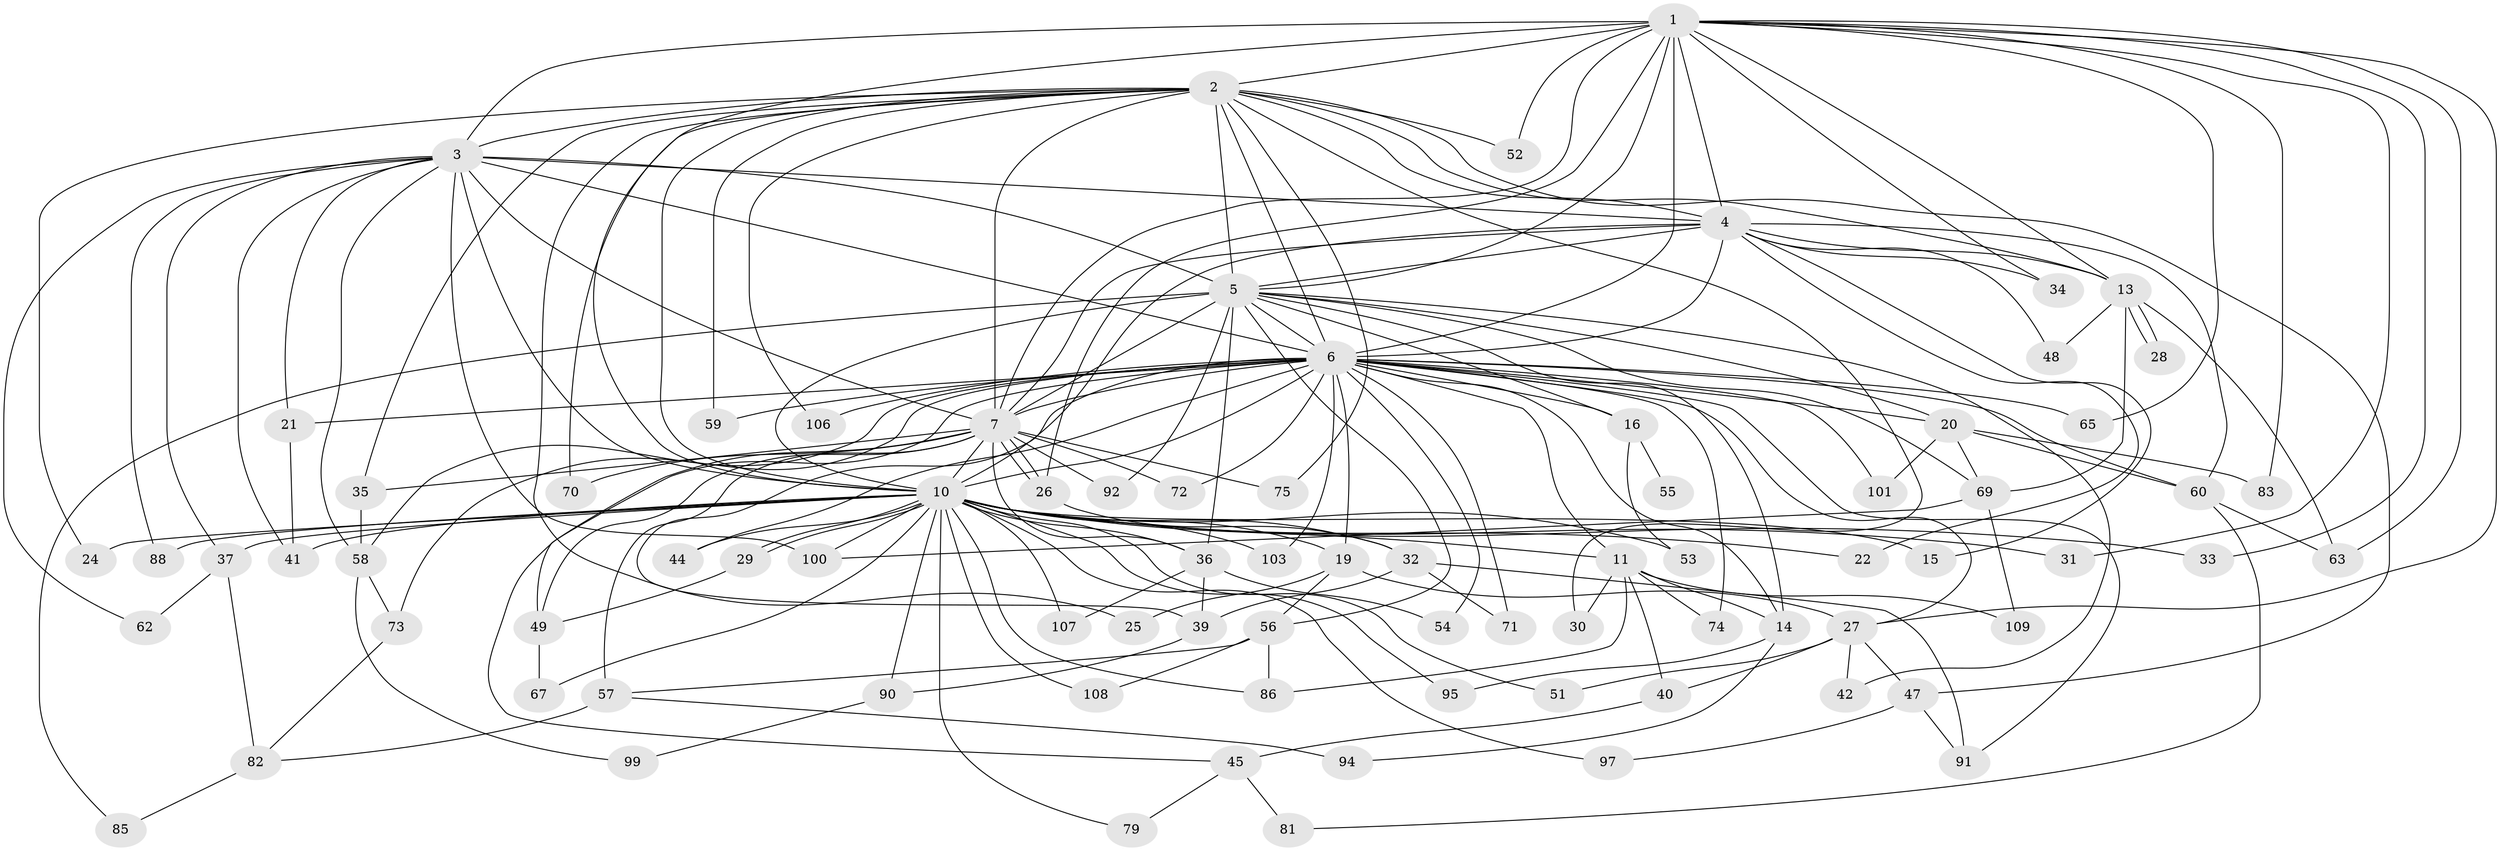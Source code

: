 // original degree distribution, {20: 0.01834862385321101, 14: 0.009174311926605505, 16: 0.01834862385321101, 15: 0.009174311926605505, 18: 0.009174311926605505, 22: 0.009174311926605505, 21: 0.009174311926605505, 40: 0.009174311926605505, 6: 0.027522935779816515, 5: 0.08256880733944955, 8: 0.009174311926605505, 2: 0.5412844036697247, 4: 0.09174311926605505, 3: 0.14678899082568808, 7: 0.009174311926605505}
// Generated by graph-tools (version 1.1) at 2025/41/03/06/25 10:41:36]
// undirected, 82 vertices, 191 edges
graph export_dot {
graph [start="1"]
  node [color=gray90,style=filled];
  1 [super="+98"];
  2 [super="+9"];
  3 [super="+105"];
  4 [super="+102"];
  5 [super="+18"];
  6 [super="+8"];
  7 [super="+23"];
  10 [super="+17"];
  11 [super="+12"];
  13;
  14;
  15;
  16 [super="+38"];
  19;
  20 [super="+68"];
  21;
  22;
  24;
  25;
  26 [super="+46"];
  27 [super="+50"];
  28;
  29 [super="+80"];
  30;
  31;
  32;
  33;
  34;
  35;
  36 [super="+43"];
  37 [super="+76"];
  39 [super="+77"];
  40;
  41 [super="+93"];
  42;
  44;
  45;
  47;
  48;
  49 [super="+66"];
  51;
  52;
  53;
  54;
  55;
  56 [super="+89"];
  57 [super="+61"];
  58 [super="+96"];
  59;
  60 [super="+78"];
  62;
  63 [super="+64"];
  65;
  67;
  69 [super="+84"];
  70;
  71;
  72;
  73;
  74;
  75;
  79;
  81;
  82 [super="+87"];
  83;
  85;
  86;
  88;
  90;
  91 [super="+104"];
  92;
  94;
  95;
  97;
  99;
  100;
  101;
  103;
  106;
  107;
  108;
  109;
  1 -- 2 [weight=2];
  1 -- 3;
  1 -- 4;
  1 -- 5;
  1 -- 6 [weight=2];
  1 -- 7;
  1 -- 10;
  1 -- 13;
  1 -- 27;
  1 -- 31;
  1 -- 33;
  1 -- 34;
  1 -- 52;
  1 -- 63;
  1 -- 65;
  1 -- 83;
  1 -- 26 [weight=2];
  2 -- 3 [weight=2];
  2 -- 4 [weight=2];
  2 -- 5 [weight=2];
  2 -- 6 [weight=4];
  2 -- 7 [weight=3];
  2 -- 10 [weight=2];
  2 -- 24;
  2 -- 35;
  2 -- 47;
  2 -- 70;
  2 -- 106;
  2 -- 75;
  2 -- 13;
  2 -- 52;
  2 -- 25;
  2 -- 59;
  2 -- 30;
  3 -- 4;
  3 -- 5;
  3 -- 6 [weight=2];
  3 -- 7;
  3 -- 10;
  3 -- 21;
  3 -- 37;
  3 -- 41;
  3 -- 62;
  3 -- 88;
  3 -- 100;
  3 -- 58;
  4 -- 5;
  4 -- 6 [weight=2];
  4 -- 7;
  4 -- 10;
  4 -- 15;
  4 -- 22;
  4 -- 34;
  4 -- 48;
  4 -- 13;
  4 -- 60;
  5 -- 6 [weight=2];
  5 -- 7;
  5 -- 10;
  5 -- 16 [weight=2];
  5 -- 20;
  5 -- 36;
  5 -- 42;
  5 -- 69;
  5 -- 85;
  5 -- 92;
  5 -- 56;
  5 -- 14;
  6 -- 7 [weight=2];
  6 -- 10 [weight=3];
  6 -- 16;
  6 -- 20;
  6 -- 21;
  6 -- 49;
  6 -- 54;
  6 -- 59;
  6 -- 60 [weight=2];
  6 -- 65;
  6 -- 72;
  6 -- 73;
  6 -- 74;
  6 -- 101;
  6 -- 71;
  6 -- 11;
  6 -- 14;
  6 -- 19;
  6 -- 91;
  6 -- 103;
  6 -- 39;
  6 -- 106;
  6 -- 44;
  6 -- 58;
  6 -- 27;
  7 -- 10;
  7 -- 26;
  7 -- 26;
  7 -- 35;
  7 -- 36;
  7 -- 49;
  7 -- 57 [weight=2];
  7 -- 70;
  7 -- 72;
  7 -- 92;
  7 -- 75;
  7 -- 45;
  10 -- 11 [weight=2];
  10 -- 15;
  10 -- 19;
  10 -- 22;
  10 -- 24;
  10 -- 29 [weight=2];
  10 -- 29;
  10 -- 31;
  10 -- 32;
  10 -- 33;
  10 -- 37 [weight=2];
  10 -- 41;
  10 -- 44;
  10 -- 51;
  10 -- 53;
  10 -- 67;
  10 -- 79;
  10 -- 86;
  10 -- 88;
  10 -- 90;
  10 -- 95;
  10 -- 97;
  10 -- 100;
  10 -- 103;
  10 -- 107;
  10 -- 108;
  10 -- 36;
  11 -- 40;
  11 -- 74;
  11 -- 109;
  11 -- 86;
  11 -- 30;
  11 -- 14;
  13 -- 28;
  13 -- 28;
  13 -- 48;
  13 -- 69;
  13 -- 63;
  14 -- 94;
  14 -- 95;
  16 -- 55 [weight=2];
  16 -- 53;
  19 -- 25;
  19 -- 27;
  19 -- 56;
  20 -- 83;
  20 -- 101;
  20 -- 69;
  20 -- 60;
  21 -- 41;
  26 -- 32;
  27 -- 40;
  27 -- 42;
  27 -- 47;
  27 -- 51;
  29 -- 49;
  32 -- 39;
  32 -- 71;
  32 -- 91;
  35 -- 58;
  36 -- 39;
  36 -- 54;
  36 -- 107;
  37 -- 62;
  37 -- 82;
  39 -- 90;
  40 -- 45;
  45 -- 79;
  45 -- 81;
  47 -- 91;
  47 -- 97;
  49 -- 67;
  56 -- 57;
  56 -- 108;
  56 -- 86;
  57 -- 82;
  57 -- 94;
  58 -- 73;
  58 -- 99;
  60 -- 63;
  60 -- 81;
  69 -- 100;
  69 -- 109;
  73 -- 82;
  82 -- 85;
  90 -- 99;
}
